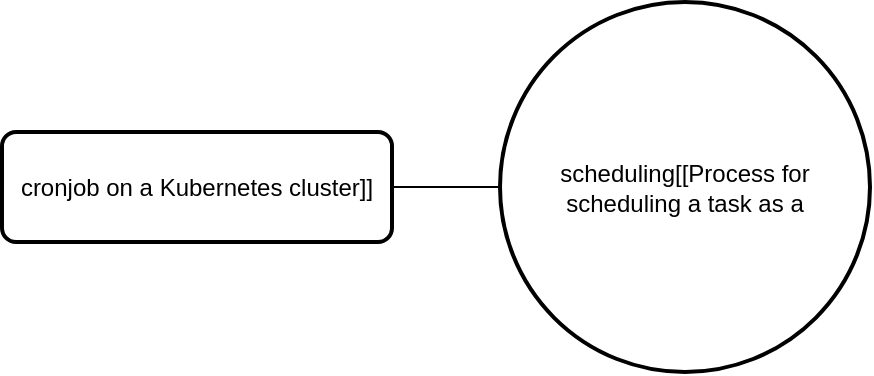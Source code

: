 <mxfile version="23.0.2" type="github">
  <diagram name="Page-1" id="bIcfZl-GRc71Fm9QCxof">
    <mxGraphModel>
      <root>
        <mxCell id="0" />
        <mxCell id="1" parent="0" />
        <mxCell id="2" value="scheduling[[Process for scheduling a task as a" style="ellipse;aspect=fixed;strokeWidth=2;whiteSpace=wrap;" vertex="1" parent="1">
          <mxGeometry x="264" y="-50" width="185" height="185" as="geometry" />
        </mxCell>
        <mxCell id="3" value="cronjob on a Kubernetes cluster]]" style="rounded=1;absoluteArcSize=1;arcSize=14;whiteSpace=wrap;strokeWidth=2;" vertex="1" parent="1">
          <mxGeometry x="15" y="15" width="195" height="55" as="geometry" />
        </mxCell>
        <mxCell id="4" style="endArrow=none" edge="1" parent="1" source="2" target="3">
          <mxGeometry relative="1" as="geometry" />
        </mxCell>
      </root>
    </mxGraphModel>
  </diagram>
</mxfile>
